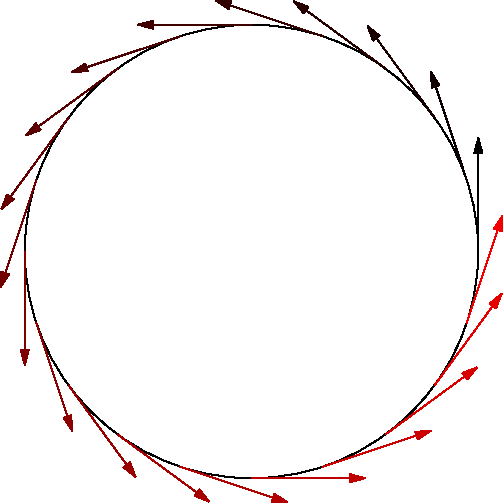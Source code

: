 size(0,0);

path cle=scale(4cm)*unitcircle;

draw(cle);

for(real i=0; i<=length(cle); i+=.2)
  draw(point(cle,i)--2cm*dir(cle,i)+point(cle,i),Arrow,p=i/length(cle)*red);